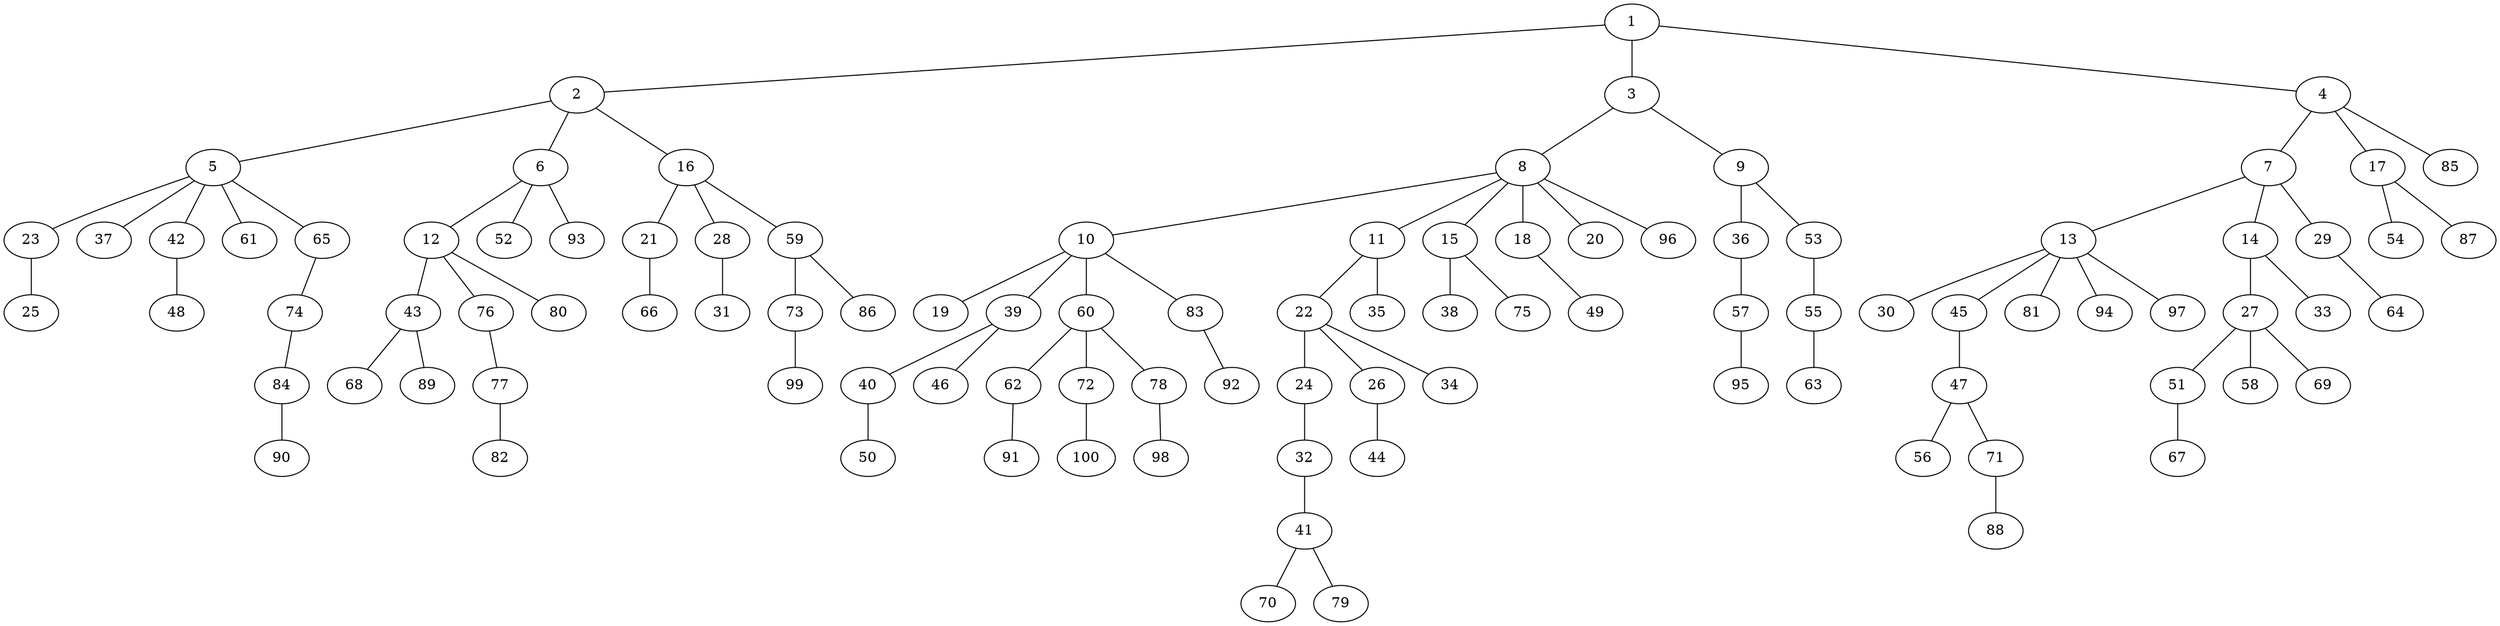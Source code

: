 graph graphname {1--2
1--3
1--4
2--5
2--6
2--16
3--8
3--9
4--7
4--17
4--85
5--23
5--37
5--42
5--61
5--65
6--12
6--52
6--93
7--13
7--14
7--29
8--10
8--11
8--15
8--18
8--20
8--96
9--36
9--53
10--19
10--39
10--60
10--83
11--22
11--35
12--43
12--76
12--80
13--30
13--45
13--81
13--94
13--97
14--27
14--33
15--38
15--75
16--21
16--28
16--59
17--54
17--87
18--49
21--66
22--24
22--26
22--34
23--25
24--32
26--44
27--51
27--58
27--69
28--31
29--64
32--41
36--57
39--40
39--46
40--50
41--70
41--79
42--48
43--68
43--89
45--47
47--56
47--71
51--67
53--55
55--63
57--95
59--73
59--86
60--62
60--72
60--78
62--91
65--74
71--88
72--100
73--99
74--84
76--77
77--82
78--98
83--92
84--90
}